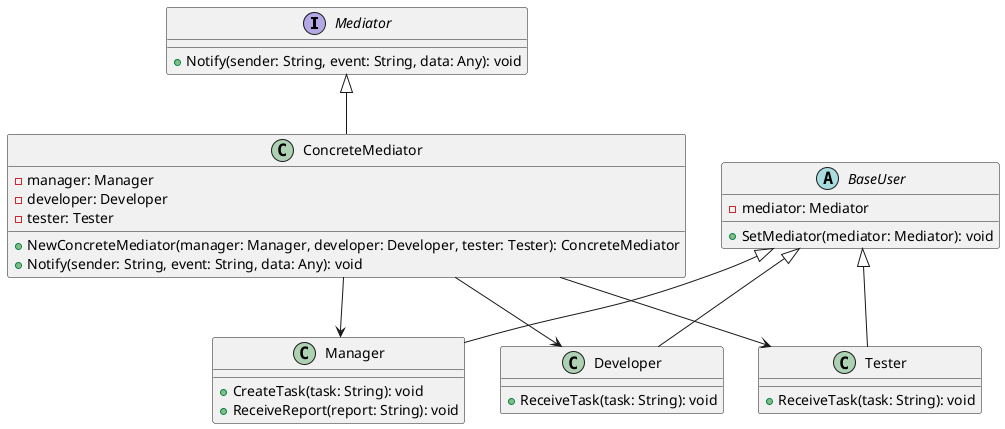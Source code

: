 @startuml
interface Mediator {
    +Notify(sender: String, event: String, data: Any): void
}

class ConcreteMediator {
    -manager: Manager
    -developer: Developer
    -tester: Tester
    +NewConcreteMediator(manager: Manager, developer: Developer, tester: Tester): ConcreteMediator
    +Notify(sender: String, event: String, data: Any): void
}

abstract class BaseUser {
    -mediator: Mediator
    +SetMediator(mediator: Mediator): void
}

class Manager {
    +CreateTask(task: String): void
    +ReceiveReport(report: String): void
}

class Developer {
    +ReceiveTask(task: String): void
}

class Tester {
    +ReceiveTask(task: String): void
}

Mediator <|-- ConcreteMediator
BaseUser <|-- Manager
BaseUser <|-- Developer
BaseUser <|-- Tester
ConcreteMediator --> Manager
ConcreteMediator --> Developer
ConcreteMediator --> Tester
@enduml
